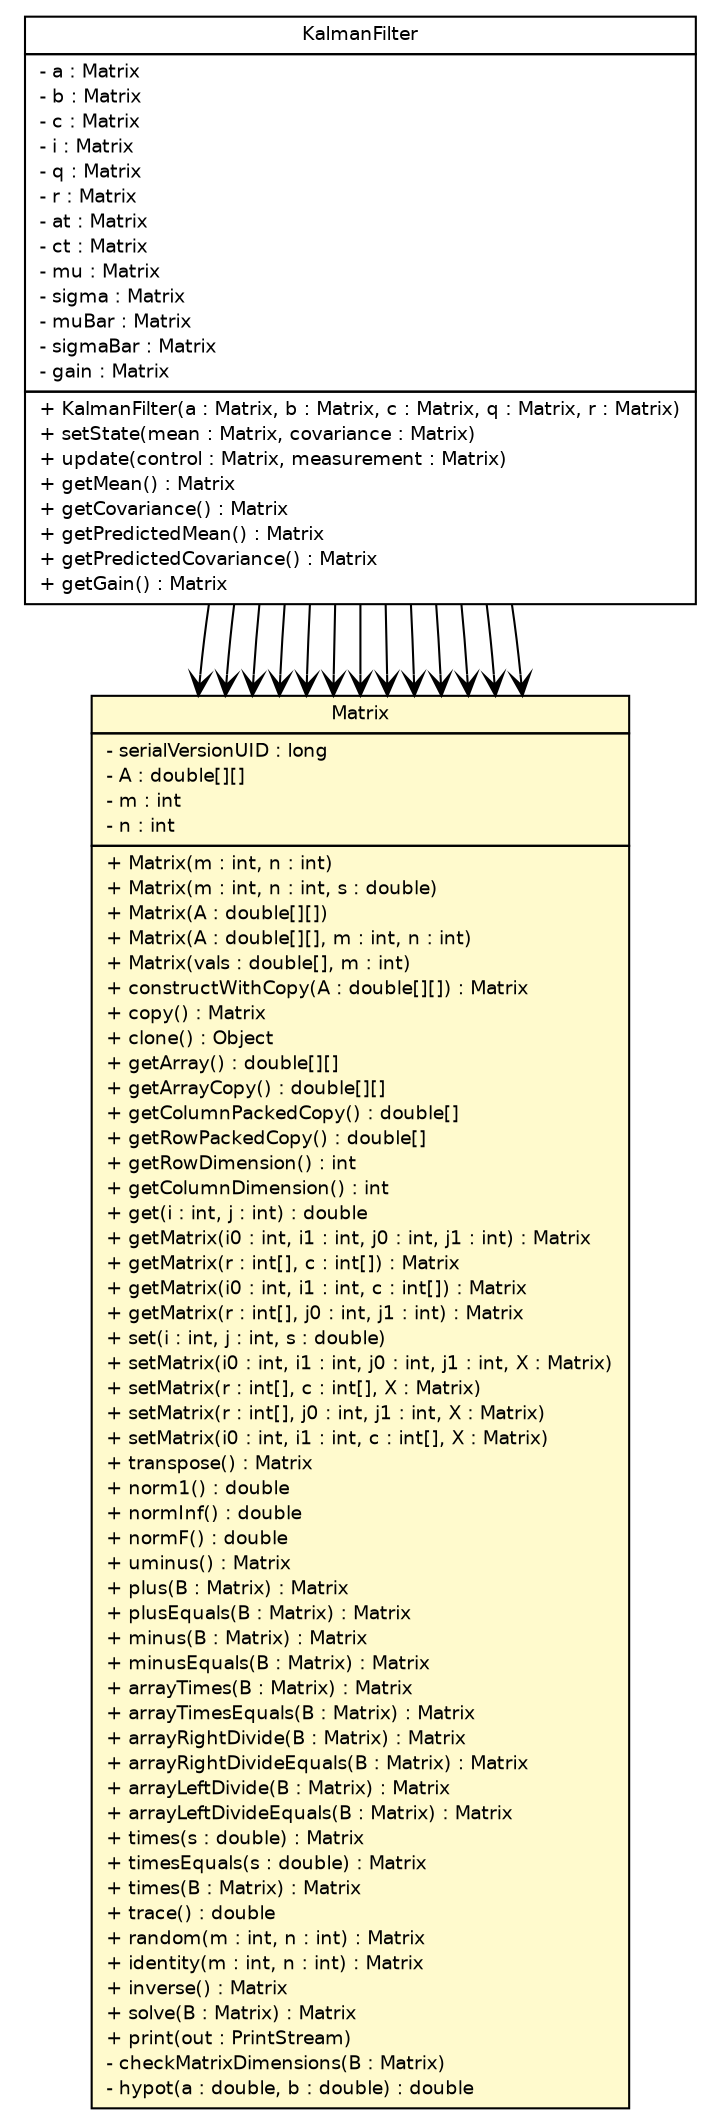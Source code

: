 #!/usr/local/bin/dot
#
# Class diagram 
# Generated by UMLGraph version R5_6-24-gf6e263 (http://www.umlgraph.org/)
#

digraph G {
	edge [fontname="Helvetica",fontsize=10,labelfontname="Helvetica",labelfontsize=10];
	node [fontname="Helvetica",fontsize=10,shape=plaintext];
	nodesep=0.25;
	ranksep=0.5;
	// lejos.utility.KalmanFilter
	c4834 [label=<<table title="lejos.utility.KalmanFilter" border="0" cellborder="1" cellspacing="0" cellpadding="2" port="p" href="./KalmanFilter.html">
		<tr><td><table border="0" cellspacing="0" cellpadding="1">
<tr><td align="center" balign="center"> KalmanFilter </td></tr>
		</table></td></tr>
		<tr><td><table border="0" cellspacing="0" cellpadding="1">
<tr><td align="left" balign="left"> - a : Matrix </td></tr>
<tr><td align="left" balign="left"> - b : Matrix </td></tr>
<tr><td align="left" balign="left"> - c : Matrix </td></tr>
<tr><td align="left" balign="left"> - i : Matrix </td></tr>
<tr><td align="left" balign="left"> - q : Matrix </td></tr>
<tr><td align="left" balign="left"> - r : Matrix </td></tr>
<tr><td align="left" balign="left"> - at : Matrix </td></tr>
<tr><td align="left" balign="left"> - ct : Matrix </td></tr>
<tr><td align="left" balign="left"> - mu : Matrix </td></tr>
<tr><td align="left" balign="left"> - sigma : Matrix </td></tr>
<tr><td align="left" balign="left"> - muBar : Matrix </td></tr>
<tr><td align="left" balign="left"> - sigmaBar : Matrix </td></tr>
<tr><td align="left" balign="left"> - gain : Matrix </td></tr>
		</table></td></tr>
		<tr><td><table border="0" cellspacing="0" cellpadding="1">
<tr><td align="left" balign="left"> + KalmanFilter(a : Matrix, b : Matrix, c : Matrix, q : Matrix, r : Matrix) </td></tr>
<tr><td align="left" balign="left"> + setState(mean : Matrix, covariance : Matrix) </td></tr>
<tr><td align="left" balign="left"> + update(control : Matrix, measurement : Matrix) </td></tr>
<tr><td align="left" balign="left"> + getMean() : Matrix </td></tr>
<tr><td align="left" balign="left"> + getCovariance() : Matrix </td></tr>
<tr><td align="left" balign="left"> + getPredictedMean() : Matrix </td></tr>
<tr><td align="left" balign="left"> + getPredictedCovariance() : Matrix </td></tr>
<tr><td align="left" balign="left"> + getGain() : Matrix </td></tr>
		</table></td></tr>
		</table>>, URL="./KalmanFilter.html", fontname="Helvetica", fontcolor="black", fontsize=9.0];
	// lejos.utility.Matrix
	c4836 [label=<<table title="lejos.utility.Matrix" border="0" cellborder="1" cellspacing="0" cellpadding="2" port="p" bgcolor="lemonChiffon" href="./Matrix.html">
		<tr><td><table border="0" cellspacing="0" cellpadding="1">
<tr><td align="center" balign="center"> Matrix </td></tr>
		</table></td></tr>
		<tr><td><table border="0" cellspacing="0" cellpadding="1">
<tr><td align="left" balign="left"> - serialVersionUID : long </td></tr>
<tr><td align="left" balign="left"> - A : double[][] </td></tr>
<tr><td align="left" balign="left"> - m : int </td></tr>
<tr><td align="left" balign="left"> - n : int </td></tr>
		</table></td></tr>
		<tr><td><table border="0" cellspacing="0" cellpadding="1">
<tr><td align="left" balign="left"> + Matrix(m : int, n : int) </td></tr>
<tr><td align="left" balign="left"> + Matrix(m : int, n : int, s : double) </td></tr>
<tr><td align="left" balign="left"> + Matrix(A : double[][]) </td></tr>
<tr><td align="left" balign="left"> + Matrix(A : double[][], m : int, n : int) </td></tr>
<tr><td align="left" balign="left"> + Matrix(vals : double[], m : int) </td></tr>
<tr><td align="left" balign="left"> + constructWithCopy(A : double[][]) : Matrix </td></tr>
<tr><td align="left" balign="left"> + copy() : Matrix </td></tr>
<tr><td align="left" balign="left"> + clone() : Object </td></tr>
<tr><td align="left" balign="left"> + getArray() : double[][] </td></tr>
<tr><td align="left" balign="left"> + getArrayCopy() : double[][] </td></tr>
<tr><td align="left" balign="left"> + getColumnPackedCopy() : double[] </td></tr>
<tr><td align="left" balign="left"> + getRowPackedCopy() : double[] </td></tr>
<tr><td align="left" balign="left"> + getRowDimension() : int </td></tr>
<tr><td align="left" balign="left"> + getColumnDimension() : int </td></tr>
<tr><td align="left" balign="left"> + get(i : int, j : int) : double </td></tr>
<tr><td align="left" balign="left"> + getMatrix(i0 : int, i1 : int, j0 : int, j1 : int) : Matrix </td></tr>
<tr><td align="left" balign="left"> + getMatrix(r : int[], c : int[]) : Matrix </td></tr>
<tr><td align="left" balign="left"> + getMatrix(i0 : int, i1 : int, c : int[]) : Matrix </td></tr>
<tr><td align="left" balign="left"> + getMatrix(r : int[], j0 : int, j1 : int) : Matrix </td></tr>
<tr><td align="left" balign="left"> + set(i : int, j : int, s : double) </td></tr>
<tr><td align="left" balign="left"> + setMatrix(i0 : int, i1 : int, j0 : int, j1 : int, X : Matrix) </td></tr>
<tr><td align="left" balign="left"> + setMatrix(r : int[], c : int[], X : Matrix) </td></tr>
<tr><td align="left" balign="left"> + setMatrix(r : int[], j0 : int, j1 : int, X : Matrix) </td></tr>
<tr><td align="left" balign="left"> + setMatrix(i0 : int, i1 : int, c : int[], X : Matrix) </td></tr>
<tr><td align="left" balign="left"> + transpose() : Matrix </td></tr>
<tr><td align="left" balign="left"> + norm1() : double </td></tr>
<tr><td align="left" balign="left"> + normInf() : double </td></tr>
<tr><td align="left" balign="left"> + normF() : double </td></tr>
<tr><td align="left" balign="left"> + uminus() : Matrix </td></tr>
<tr><td align="left" balign="left"> + plus(B : Matrix) : Matrix </td></tr>
<tr><td align="left" balign="left"> + plusEquals(B : Matrix) : Matrix </td></tr>
<tr><td align="left" balign="left"> + minus(B : Matrix) : Matrix </td></tr>
<tr><td align="left" balign="left"> + minusEquals(B : Matrix) : Matrix </td></tr>
<tr><td align="left" balign="left"> + arrayTimes(B : Matrix) : Matrix </td></tr>
<tr><td align="left" balign="left"> + arrayTimesEquals(B : Matrix) : Matrix </td></tr>
<tr><td align="left" balign="left"> + arrayRightDivide(B : Matrix) : Matrix </td></tr>
<tr><td align="left" balign="left"> + arrayRightDivideEquals(B : Matrix) : Matrix </td></tr>
<tr><td align="left" balign="left"> + arrayLeftDivide(B : Matrix) : Matrix </td></tr>
<tr><td align="left" balign="left"> + arrayLeftDivideEquals(B : Matrix) : Matrix </td></tr>
<tr><td align="left" balign="left"> + times(s : double) : Matrix </td></tr>
<tr><td align="left" balign="left"> + timesEquals(s : double) : Matrix </td></tr>
<tr><td align="left" balign="left"> + times(B : Matrix) : Matrix </td></tr>
<tr><td align="left" balign="left"> + trace() : double </td></tr>
<tr><td align="left" balign="left"> + random(m : int, n : int) : Matrix </td></tr>
<tr><td align="left" balign="left"> + identity(m : int, n : int) : Matrix </td></tr>
<tr><td align="left" balign="left"> + inverse() : Matrix </td></tr>
<tr><td align="left" balign="left"> + solve(B : Matrix) : Matrix </td></tr>
<tr><td align="left" balign="left"> + print(out : PrintStream) </td></tr>
<tr><td align="left" balign="left"> - checkMatrixDimensions(B : Matrix) </td></tr>
<tr><td align="left" balign="left"> - hypot(a : double, b : double) : double </td></tr>
		</table></td></tr>
		</table>>, URL="./Matrix.html", fontname="Helvetica", fontcolor="black", fontsize=9.0];
	// lejos.utility.KalmanFilter NAVASSOC lejos.utility.Matrix
	c4834:p -> c4836:p [taillabel="", label="", headlabel="", fontname="Helvetica", fontcolor="black", fontsize=10.0, color="black", arrowhead=open];
	// lejos.utility.KalmanFilter NAVASSOC lejos.utility.Matrix
	c4834:p -> c4836:p [taillabel="", label="", headlabel="", fontname="Helvetica", fontcolor="black", fontsize=10.0, color="black", arrowhead=open];
	// lejos.utility.KalmanFilter NAVASSOC lejos.utility.Matrix
	c4834:p -> c4836:p [taillabel="", label="", headlabel="", fontname="Helvetica", fontcolor="black", fontsize=10.0, color="black", arrowhead=open];
	// lejos.utility.KalmanFilter NAVASSOC lejos.utility.Matrix
	c4834:p -> c4836:p [taillabel="", label="", headlabel="", fontname="Helvetica", fontcolor="black", fontsize=10.0, color="black", arrowhead=open];
	// lejos.utility.KalmanFilter NAVASSOC lejos.utility.Matrix
	c4834:p -> c4836:p [taillabel="", label="", headlabel="", fontname="Helvetica", fontcolor="black", fontsize=10.0, color="black", arrowhead=open];
	// lejos.utility.KalmanFilter NAVASSOC lejos.utility.Matrix
	c4834:p -> c4836:p [taillabel="", label="", headlabel="", fontname="Helvetica", fontcolor="black", fontsize=10.0, color="black", arrowhead=open];
	// lejos.utility.KalmanFilter NAVASSOC lejos.utility.Matrix
	c4834:p -> c4836:p [taillabel="", label="", headlabel="", fontname="Helvetica", fontcolor="black", fontsize=10.0, color="black", arrowhead=open];
	// lejos.utility.KalmanFilter NAVASSOC lejos.utility.Matrix
	c4834:p -> c4836:p [taillabel="", label="", headlabel="", fontname="Helvetica", fontcolor="black", fontsize=10.0, color="black", arrowhead=open];
	// lejos.utility.KalmanFilter NAVASSOC lejos.utility.Matrix
	c4834:p -> c4836:p [taillabel="", label="", headlabel="", fontname="Helvetica", fontcolor="black", fontsize=10.0, color="black", arrowhead=open];
	// lejos.utility.KalmanFilter NAVASSOC lejos.utility.Matrix
	c4834:p -> c4836:p [taillabel="", label="", headlabel="", fontname="Helvetica", fontcolor="black", fontsize=10.0, color="black", arrowhead=open];
	// lejos.utility.KalmanFilter NAVASSOC lejos.utility.Matrix
	c4834:p -> c4836:p [taillabel="", label="", headlabel="", fontname="Helvetica", fontcolor="black", fontsize=10.0, color="black", arrowhead=open];
	// lejos.utility.KalmanFilter NAVASSOC lejos.utility.Matrix
	c4834:p -> c4836:p [taillabel="", label="", headlabel="", fontname="Helvetica", fontcolor="black", fontsize=10.0, color="black", arrowhead=open];
	// lejos.utility.KalmanFilter NAVASSOC lejos.utility.Matrix
	c4834:p -> c4836:p [taillabel="", label="", headlabel="", fontname="Helvetica", fontcolor="black", fontsize=10.0, color="black", arrowhead=open];
}

